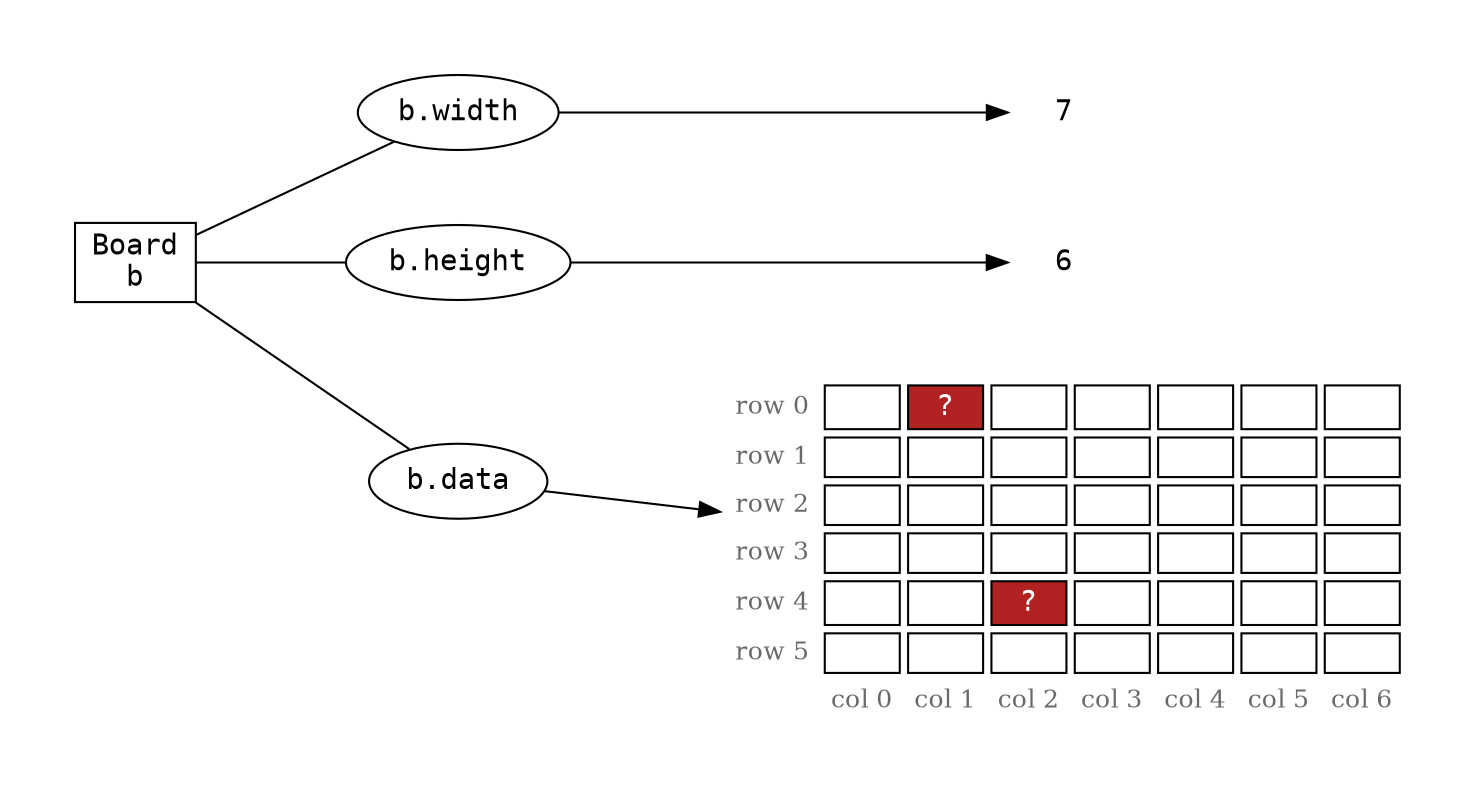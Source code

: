 digraph {
    graph [pad="0.5", nodesep="0.5", ranksep="1"];
    node [shape=plain]
    rankdir=LR;

    board [shape=box, label=<<font face="monospace">Board<br/>b</font>>]
    width [shape=oval, label=<<font face="monospace">b.width</font>>]
    height [shape=oval, label=<<font face="monospace">b.height</font>>]
    data [shape=oval, label=<<font face="monospace">b.data</font>>]

    cells [label=<
    <table border="0" cellborder="1" cellspacing="4">
        <tr>
            <td port="r0" color="none"><font color="dimgrey" point-size="12">row 0</font></td>
            <td></td>
            <td bgcolor="firebrick"><font face="monospace" color="white">?</font></td>
            <td></td>
            <td></td>
            <td></td>
            <td></td>
            <td></td>
        </tr>
        <tr>
            <td color="none"><font color="dimgrey" point-size="12">row 1</font></td>
            <td></td>
            <td></td>
            <td></td>
            <td></td>
            <td></td>
            <td></td>
            <td></td>
        </tr>
        <tr>
            <td color="none"><font color="dimgrey" point-size="12">row 2</font></td>
            <td></td>
            <td></td>
            <td></td>
            <td></td>
            <td></td>
            <td></td>
            <td></td>
        </tr>
        <tr>
            <td color="none"><font color="dimgrey" point-size="12">row 3</font></td>
            <td></td>
            <td></td>
            <td></td>
            <td></td>
            <td></td>
            <td></td>
            <td></td>
        </tr>
        <tr>
            <td color="none"><font color="dimgrey" point-size="12">row 4</font></td>
            <td></td>
            <td></td>
            <td bgcolor="firebrick"><font face="monospace" color="white">?</font></td>
            <td></td>
            <td></td>
            <td></td>
            <td></td>
        </tr>
        <tr>
            <td color="none"><font color="dimgrey" point-size="12">row 5</font></td>
            <td></td>
            <td></td>
            <td></td>
            <td></td>
            <td></td>
            <td></td>
            <td></td>
        </tr>
        <tr>
            <td color="none"></td>
            <td color="none"><font color="dimgrey" point-size="12">col 0</font></td>
            <td color="none"><font color="dimgrey" point-size="12">col 1</font></td>
            <td color="none"><font color="dimgrey" point-size="12">col 2</font></td>
            <td color="none"><font color="dimgrey" point-size="12">col 3</font></td>
            <td color="none"><font color="dimgrey" point-size="12">col 4</font></td>
            <td color="none"><font color="dimgrey" point-size="12">col 5</font></td>
            <td color="none"><font color="dimgrey" point-size="12">col 6</font></td>
        </tr>
    </table>>]

    width_value [shape=none, label=<<font face="monospace">7</font>>]
    height_value [shape=none, label=<<font face="monospace">6</font>>]

    board -> data [arrowhead=none]
    data -> cells
    board -> width [arrowhead=none]
    width -> width_value
    board -> height [arrowhead=none]
    height-> height_value
}